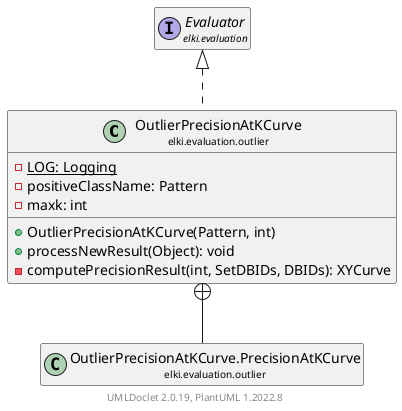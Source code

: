 @startuml
    remove .*\.(Instance|Par|Parameterizer|Factory)$
    set namespaceSeparator none
    hide empty fields
    hide empty methods

    class "<size:14>OutlierPrecisionAtKCurve\n<size:10>elki.evaluation.outlier" as elki.evaluation.outlier.OutlierPrecisionAtKCurve [[OutlierPrecisionAtKCurve.html]] {
        {static} -LOG: Logging
        -positiveClassName: Pattern
        -maxk: int
        +OutlierPrecisionAtKCurve(Pattern, int)
        +processNewResult(Object): void
        -computePrecisionResult(int, SetDBIDs, DBIDs): XYCurve
    }

    interface "<size:14>Evaluator\n<size:10>elki.evaluation" as elki.evaluation.Evaluator [[../Evaluator.html]]
    class "<size:14>OutlierPrecisionAtKCurve.PrecisionAtKCurve\n<size:10>elki.evaluation.outlier" as elki.evaluation.outlier.OutlierPrecisionAtKCurve.PrecisionAtKCurve [[OutlierPrecisionAtKCurve.PrecisionAtKCurve.html]]
    class "<size:14>OutlierPrecisionAtKCurve.Par\n<size:10>elki.evaluation.outlier" as elki.evaluation.outlier.OutlierPrecisionAtKCurve.Par [[OutlierPrecisionAtKCurve.Par.html]]

    elki.evaluation.Evaluator <|.. elki.evaluation.outlier.OutlierPrecisionAtKCurve
    elki.evaluation.outlier.OutlierPrecisionAtKCurve +-- elki.evaluation.outlier.OutlierPrecisionAtKCurve.PrecisionAtKCurve
    elki.evaluation.outlier.OutlierPrecisionAtKCurve +-- elki.evaluation.outlier.OutlierPrecisionAtKCurve.Par

    center footer UMLDoclet 2.0.19, PlantUML 1.2022.8
@enduml
